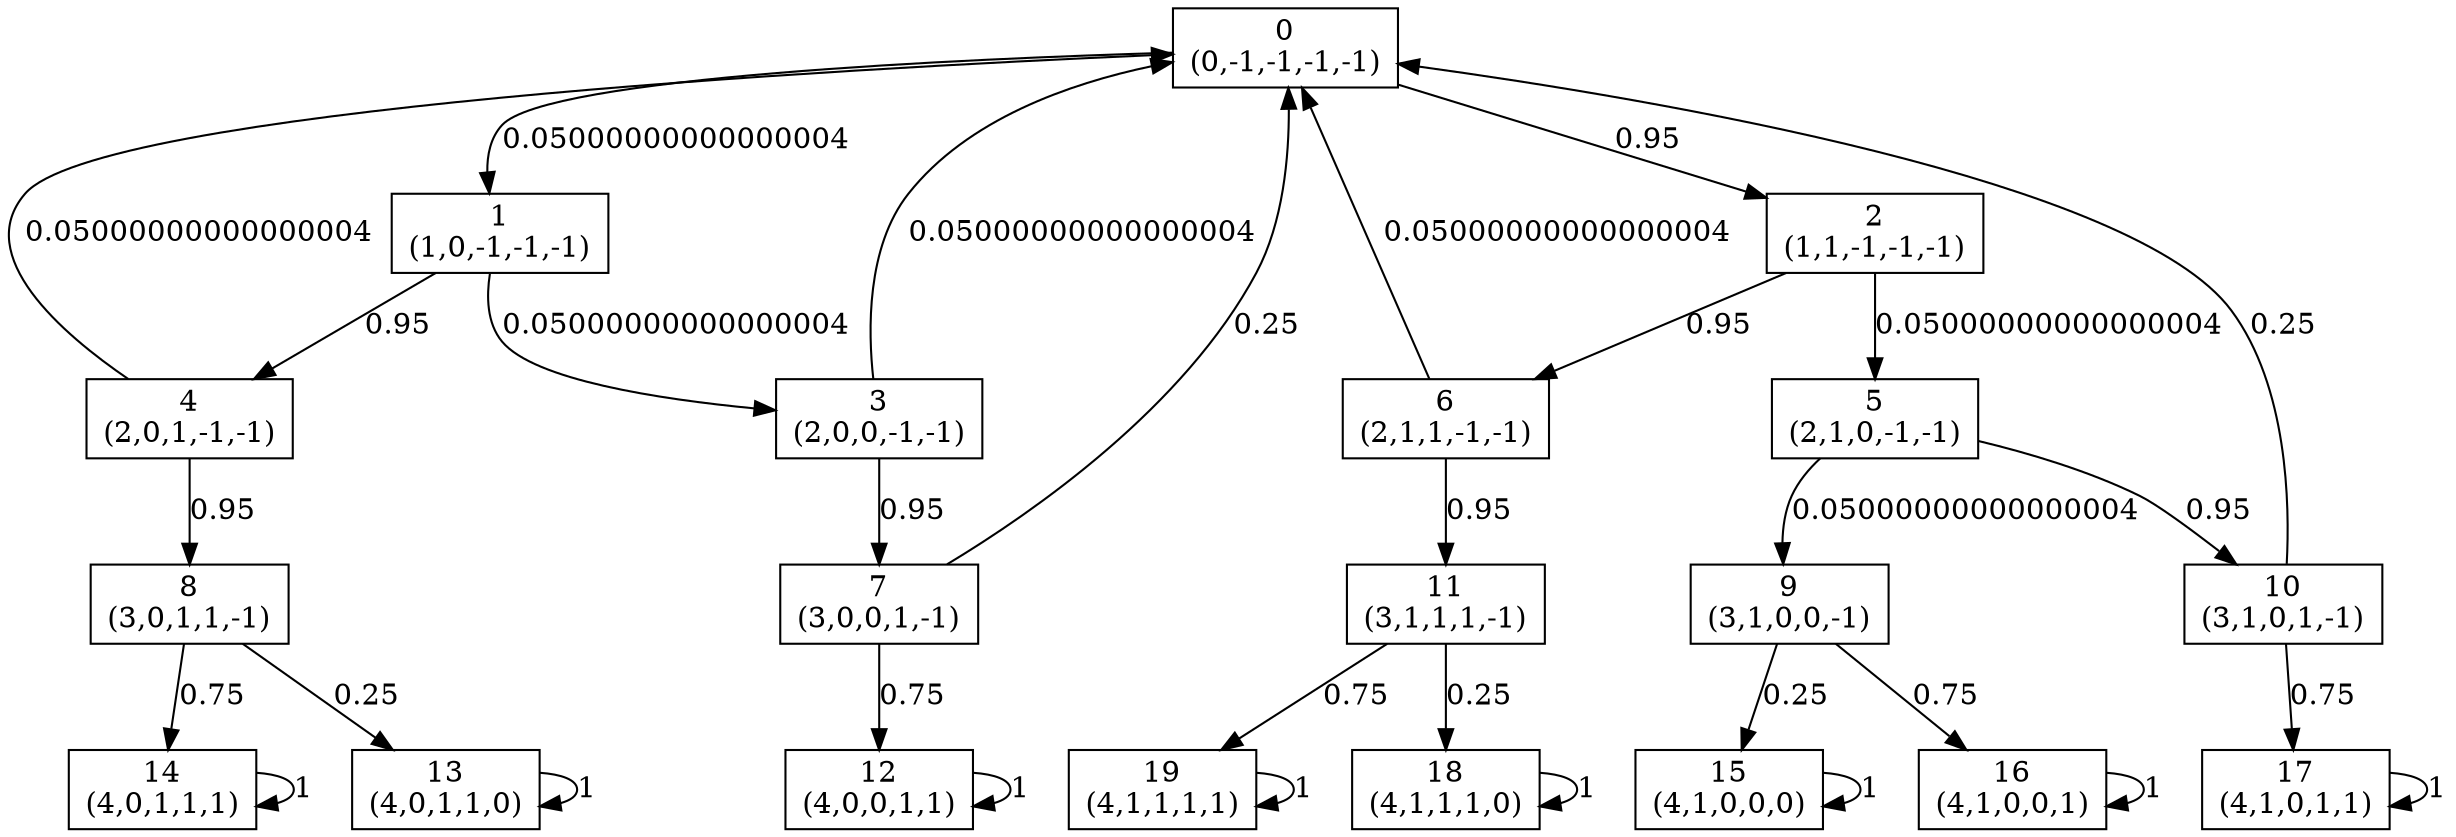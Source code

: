 digraph P {
node [shape=box];
0 -> 1 [ label="0.05000000000000004" ];
0 -> 2 [ label="0.95" ];
1 -> 3 [ label="0.05000000000000004" ];
1 -> 4 [ label="0.95" ];
2 -> 5 [ label="0.05000000000000004" ];
2 -> 6 [ label="0.95" ];
3 -> 0 [ label="0.05000000000000004" ];
3 -> 7 [ label="0.95" ];
4 -> 0 [ label="0.05000000000000004" ];
4 -> 8 [ label="0.95" ];
5 -> 9 [ label="0.05000000000000004" ];
5 -> 10 [ label="0.95" ];
6 -> 0 [ label="0.05000000000000004" ];
6 -> 11 [ label="0.95" ];
7 -> 0 [ label="0.25" ];
7 -> 12 [ label="0.75" ];
8 -> 13 [ label="0.25" ];
8 -> 14 [ label="0.75" ];
9 -> 15 [ label="0.25" ];
9 -> 16 [ label="0.75" ];
10 -> 0 [ label="0.25" ];
10 -> 17 [ label="0.75" ];
11 -> 18 [ label="0.25" ];
11 -> 19 [ label="0.75" ];
12 -> 12 [ label="1" ];
13 -> 13 [ label="1" ];
14 -> 14 [ label="1" ];
15 -> 15 [ label="1" ];
16 -> 16 [ label="1" ];
17 -> 17 [ label="1" ];
18 -> 18 [ label="1" ];
19 -> 19 [ label="1" ];
0 [label="0\n(0,-1,-1,-1,-1)"];
1 [label="1\n(1,0,-1,-1,-1)"];
2 [label="2\n(1,1,-1,-1,-1)"];
3 [label="3\n(2,0,0,-1,-1)"];
4 [label="4\n(2,0,1,-1,-1)"];
5 [label="5\n(2,1,0,-1,-1)"];
6 [label="6\n(2,1,1,-1,-1)"];
7 [label="7\n(3,0,0,1,-1)"];
8 [label="8\n(3,0,1,1,-1)"];
9 [label="9\n(3,1,0,0,-1)"];
10 [label="10\n(3,1,0,1,-1)"];
11 [label="11\n(3,1,1,1,-1)"];
12 [label="12\n(4,0,0,1,1)"];
13 [label="13\n(4,0,1,1,0)"];
14 [label="14\n(4,0,1,1,1)"];
15 [label="15\n(4,1,0,0,0)"];
16 [label="16\n(4,1,0,0,1)"];
17 [label="17\n(4,1,0,1,1)"];
18 [label="18\n(4,1,1,1,0)"];
19 [label="19\n(4,1,1,1,1)"];
}
